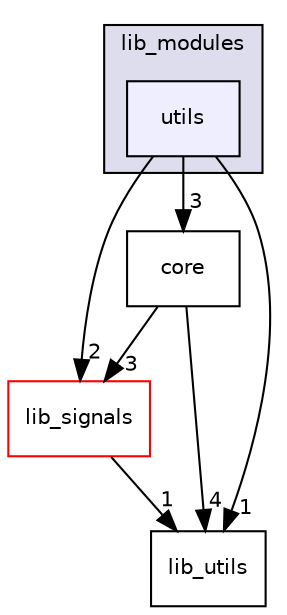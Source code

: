 digraph "utils" {
  compound=true
  node [ fontsize="10", fontname="Helvetica"];
  edge [ labelfontsize="10", labelfontname="Helvetica"];
  subgraph clusterdir_e3d70ae8158957779c7fc9bbac2effda {
    graph [ bgcolor="#ddddee", pencolor="black", label="lib_modules" fontname="Helvetica", fontsize="10", URL="dir_e3d70ae8158957779c7fc9bbac2effda.html"]
  dir_24d2f59cf2594d5a158f5e5861ad088d [shape=box, label="utils", style="filled", fillcolor="#eeeeff", pencolor="black", URL="dir_24d2f59cf2594d5a158f5e5861ad088d.html"];
  }
  dir_4808aba24b8dbb5cead8ea6aa53a8c36 [shape=box label="core" URL="dir_4808aba24b8dbb5cead8ea6aa53a8c36.html"];
  dir_2c3589988bd7175cd32939707f32e1b9 [shape=box label="lib_signals" fillcolor="white" style="filled" color="red" URL="dir_2c3589988bd7175cd32939707f32e1b9.html"];
  dir_c17dc64c98cba5e3a5d53b0eb213fc8d [shape=box label="lib_utils" URL="dir_c17dc64c98cba5e3a5d53b0eb213fc8d.html"];
  dir_4808aba24b8dbb5cead8ea6aa53a8c36->dir_2c3589988bd7175cd32939707f32e1b9 [headlabel="3", labeldistance=1.5 headhref="dir_000002_000007.html"];
  dir_4808aba24b8dbb5cead8ea6aa53a8c36->dir_c17dc64c98cba5e3a5d53b0eb213fc8d [headlabel="4", labeldistance=1.5 headhref="dir_000002_000016.html"];
  dir_24d2f59cf2594d5a158f5e5861ad088d->dir_4808aba24b8dbb5cead8ea6aa53a8c36 [headlabel="3", labeldistance=1.5 headhref="dir_000020_000002.html"];
  dir_24d2f59cf2594d5a158f5e5861ad088d->dir_2c3589988bd7175cd32939707f32e1b9 [headlabel="2", labeldistance=1.5 headhref="dir_000020_000007.html"];
  dir_24d2f59cf2594d5a158f5e5861ad088d->dir_c17dc64c98cba5e3a5d53b0eb213fc8d [headlabel="1", labeldistance=1.5 headhref="dir_000020_000016.html"];
  dir_2c3589988bd7175cd32939707f32e1b9->dir_c17dc64c98cba5e3a5d53b0eb213fc8d [headlabel="1", labeldistance=1.5 headhref="dir_000007_000016.html"];
}
